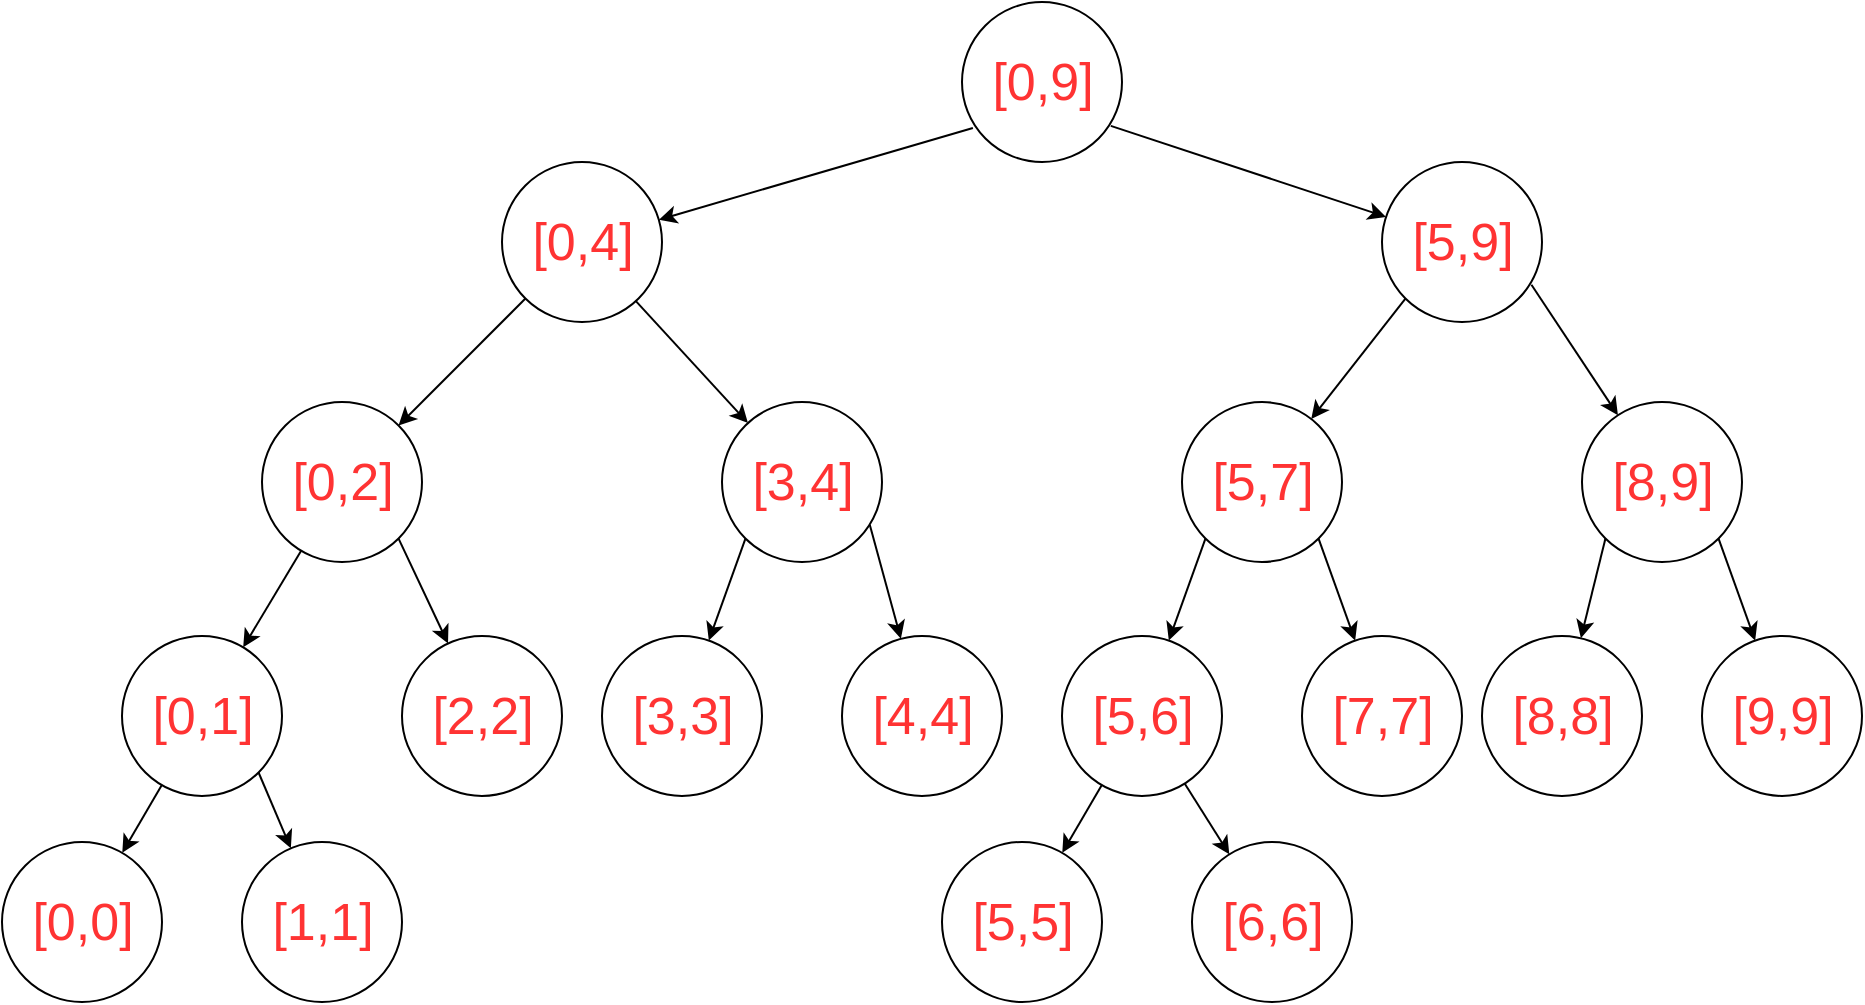 <mxfile version="18.0.5" type="device"><diagram id="ZaMH1nMQe1_7siRMgvAd" name="Page-1"><mxGraphModel dx="2048" dy="644" grid="1" gridSize="10" guides="1" tooltips="1" connect="1" arrows="1" fold="1" page="1" pageScale="1" pageWidth="827" pageHeight="1169" math="0" shadow="0"><root><mxCell id="0"/><mxCell id="1" parent="0"/><mxCell id="GDcHojl5a-N-vBzCGTgf-4" style="rounded=0;orthogonalLoop=1;jettySize=auto;html=1;exitX=0.068;exitY=0.788;exitDx=0;exitDy=0;exitPerimeter=0;" edge="1" parent="1" source="GDcHojl5a-N-vBzCGTgf-1" target="GDcHojl5a-N-vBzCGTgf-3"><mxGeometry relative="1" as="geometry"/></mxCell><mxCell id="GDcHojl5a-N-vBzCGTgf-1" value="" style="ellipse;whiteSpace=wrap;html=1;aspect=fixed;" vertex="1" parent="1"><mxGeometry x="380" y="100" width="80" height="80" as="geometry"/></mxCell><mxCell id="GDcHojl5a-N-vBzCGTgf-3" value="" style="ellipse;whiteSpace=wrap;html=1;aspect=fixed;" vertex="1" parent="1"><mxGeometry x="150" y="180" width="80" height="80" as="geometry"/></mxCell><mxCell id="GDcHojl5a-N-vBzCGTgf-5" value="" style="ellipse;whiteSpace=wrap;html=1;aspect=fixed;" vertex="1" parent="1"><mxGeometry x="590" y="180" width="80" height="80" as="geometry"/></mxCell><mxCell id="GDcHojl5a-N-vBzCGTgf-6" style="rounded=0;orthogonalLoop=1;jettySize=auto;html=1;exitX=0.93;exitY=0.774;exitDx=0;exitDy=0;exitPerimeter=0;" edge="1" parent="1" source="GDcHojl5a-N-vBzCGTgf-1" target="GDcHojl5a-N-vBzCGTgf-5"><mxGeometry relative="1" as="geometry"><mxPoint x="395.44" y="173.04" as="sourcePoint"/><mxPoint x="361.44" y="226.231" as="targetPoint"/></mxGeometry></mxCell><mxCell id="GDcHojl5a-N-vBzCGTgf-7" style="rounded=0;orthogonalLoop=1;jettySize=auto;html=1;" edge="1" parent="1" target="GDcHojl5a-N-vBzCGTgf-8" source="GDcHojl5a-N-vBzCGTgf-3"><mxGeometry relative="1" as="geometry"><mxPoint x="279.44" y="280.0" as="sourcePoint"/></mxGeometry></mxCell><mxCell id="GDcHojl5a-N-vBzCGTgf-8" value="" style="ellipse;whiteSpace=wrap;html=1;aspect=fixed;" vertex="1" parent="1"><mxGeometry x="30" y="300" width="80" height="80" as="geometry"/></mxCell><mxCell id="GDcHojl5a-N-vBzCGTgf-9" value="" style="ellipse;whiteSpace=wrap;html=1;aspect=fixed;" vertex="1" parent="1"><mxGeometry x="260" y="300" width="80" height="80" as="geometry"/></mxCell><mxCell id="GDcHojl5a-N-vBzCGTgf-10" style="rounded=0;orthogonalLoop=1;jettySize=auto;html=1;" edge="1" parent="1" target="GDcHojl5a-N-vBzCGTgf-9" source="GDcHojl5a-N-vBzCGTgf-3"><mxGeometry relative="1" as="geometry"><mxPoint x="350.08" y="283.28" as="sourcePoint"/><mxPoint x="255.44" y="343.191" as="targetPoint"/></mxGeometry></mxCell><mxCell id="GDcHojl5a-N-vBzCGTgf-11" style="rounded=0;orthogonalLoop=1;jettySize=auto;html=1;exitX=0;exitY=1;exitDx=0;exitDy=0;" edge="1" parent="1" target="GDcHojl5a-N-vBzCGTgf-12" source="GDcHojl5a-N-vBzCGTgf-5"><mxGeometry relative="1" as="geometry"><mxPoint x="495.44" y="260.0" as="sourcePoint"/></mxGeometry></mxCell><mxCell id="GDcHojl5a-N-vBzCGTgf-12" value="" style="ellipse;whiteSpace=wrap;html=1;aspect=fixed;" vertex="1" parent="1"><mxGeometry x="490" y="300" width="80" height="80" as="geometry"/></mxCell><mxCell id="GDcHojl5a-N-vBzCGTgf-13" value="" style="ellipse;whiteSpace=wrap;html=1;aspect=fixed;" vertex="1" parent="1"><mxGeometry x="690" y="300" width="80" height="80" as="geometry"/></mxCell><mxCell id="GDcHojl5a-N-vBzCGTgf-14" style="rounded=0;orthogonalLoop=1;jettySize=auto;html=1;exitX=0.934;exitY=0.767;exitDx=0;exitDy=0;exitPerimeter=0;" edge="1" parent="1" target="GDcHojl5a-N-vBzCGTgf-13" source="GDcHojl5a-N-vBzCGTgf-5"><mxGeometry relative="1" as="geometry"><mxPoint x="566.08" y="263.28" as="sourcePoint"/><mxPoint x="471.44" y="323.191" as="targetPoint"/></mxGeometry></mxCell><mxCell id="GDcHojl5a-N-vBzCGTgf-15" value="&lt;font color=&quot;#ff3333&quot; style=&quot;font-size: 26px;&quot;&gt;[0,9]&lt;/font&gt;" style="text;html=1;resizable=0;autosize=1;align=center;verticalAlign=middle;points=[];fillColor=none;strokeColor=none;rounded=0;" vertex="1" parent="1"><mxGeometry x="385" y="130" width="70" height="20" as="geometry"/></mxCell><mxCell id="GDcHojl5a-N-vBzCGTgf-16" style="rounded=0;orthogonalLoop=1;jettySize=auto;html=1;" edge="1" parent="1" target="GDcHojl5a-N-vBzCGTgf-17" source="GDcHojl5a-N-vBzCGTgf-8"><mxGeometry relative="1" as="geometry"><mxPoint x="55.44" y="370" as="sourcePoint"/></mxGeometry></mxCell><mxCell id="GDcHojl5a-N-vBzCGTgf-49" style="edgeStyle=none;rounded=0;orthogonalLoop=1;jettySize=auto;html=1;fontSize=26;fontColor=#FF3333;" edge="1" parent="1" source="GDcHojl5a-N-vBzCGTgf-17" target="GDcHojl5a-N-vBzCGTgf-47"><mxGeometry relative="1" as="geometry"/></mxCell><mxCell id="GDcHojl5a-N-vBzCGTgf-17" value="&lt;span style=&quot;color: rgba(0, 0, 0, 0); font-family: monospace; font-size: 0px; text-align: start;&quot;&gt;%3CmxGraphModel%3E%3Croot%3E%3CmxCell%20id%3D%220%22%2F%3E%3CmxCell%20id%3D%221%22%20parent%3D%220%22%2F%3E%3CmxCell%20id%3D%222%22%20value%3D%22%26lt%3Bfont%20color%3D%26quot%3B%23ff3333%26quot%3B%20style%3D%26quot%3Bfont-size%3A%2026px%3B%26quot%3B%26gt%3B%5B0%2C9%5D%26lt%3B%2Ffont%26gt%3B%22%20style%3D%22text%3Bhtml%3D1%3Bresizable%3D0%3Bautosize%3D1%3Balign%3Dcenter%3BverticalAlign%3Dmiddle%3Bpoints%3D%5B%5D%3BfillColor%3Dnone%3BstrokeColor%3Dnone%3Brounded%3D0%3B%22%20vertex%3D%221%22%20parent%3D%221%22%3E%3CmxGeometry%20x%3D%22385%22%20y%3D%22130%22%20width%3D%2270%22%20height%3D%2220%22%20as%3D%22geometry%22%2F%3E%3C%2FmxCell%3E%3C%2Froot%3E%3C%2FmxGraphModel%3E&lt;/span&gt;" style="ellipse;whiteSpace=wrap;html=1;aspect=fixed;" vertex="1" parent="1"><mxGeometry x="-40" y="416.96" width="80" height="80" as="geometry"/></mxCell><mxCell id="GDcHojl5a-N-vBzCGTgf-18" value="" style="ellipse;whiteSpace=wrap;html=1;aspect=fixed;" vertex="1" parent="1"><mxGeometry x="100" y="416.96" width="80" height="80" as="geometry"/></mxCell><mxCell id="GDcHojl5a-N-vBzCGTgf-19" style="rounded=0;orthogonalLoop=1;jettySize=auto;html=1;exitX=1;exitY=1;exitDx=0;exitDy=0;" edge="1" parent="1" target="GDcHojl5a-N-vBzCGTgf-18" source="GDcHojl5a-N-vBzCGTgf-8"><mxGeometry relative="1" as="geometry"><mxPoint x="126.08" y="373.28" as="sourcePoint"/><mxPoint x="31.44" y="433.191" as="targetPoint"/></mxGeometry></mxCell><mxCell id="GDcHojl5a-N-vBzCGTgf-20" style="rounded=0;orthogonalLoop=1;jettySize=auto;html=1;exitX=0;exitY=1;exitDx=0;exitDy=0;" edge="1" parent="1" target="GDcHojl5a-N-vBzCGTgf-21" source="GDcHojl5a-N-vBzCGTgf-9"><mxGeometry relative="1" as="geometry"><mxPoint x="305.44" y="380.0" as="sourcePoint"/></mxGeometry></mxCell><mxCell id="GDcHojl5a-N-vBzCGTgf-21" value="" style="ellipse;whiteSpace=wrap;html=1;aspect=fixed;" vertex="1" parent="1"><mxGeometry x="200" y="416.96" width="80" height="80" as="geometry"/></mxCell><mxCell id="GDcHojl5a-N-vBzCGTgf-22" value="" style="ellipse;whiteSpace=wrap;html=1;aspect=fixed;" vertex="1" parent="1"><mxGeometry x="320" y="416.96" width="80" height="80" as="geometry"/></mxCell><mxCell id="GDcHojl5a-N-vBzCGTgf-23" style="rounded=0;orthogonalLoop=1;jettySize=auto;html=1;exitX=0.924;exitY=0.769;exitDx=0;exitDy=0;exitPerimeter=0;" edge="1" parent="1" target="GDcHojl5a-N-vBzCGTgf-22" source="GDcHojl5a-N-vBzCGTgf-9"><mxGeometry relative="1" as="geometry"><mxPoint x="360" y="370" as="sourcePoint"/><mxPoint x="281.44" y="443.191" as="targetPoint"/></mxGeometry></mxCell><mxCell id="GDcHojl5a-N-vBzCGTgf-24" style="rounded=0;orthogonalLoop=1;jettySize=auto;html=1;exitX=0;exitY=1;exitDx=0;exitDy=0;" edge="1" parent="1" target="GDcHojl5a-N-vBzCGTgf-25" source="GDcHojl5a-N-vBzCGTgf-12"><mxGeometry relative="1" as="geometry"><mxPoint x="525.44" y="380.0" as="sourcePoint"/></mxGeometry></mxCell><mxCell id="GDcHojl5a-N-vBzCGTgf-54" style="edgeStyle=none;rounded=0;orthogonalLoop=1;jettySize=auto;html=1;fontSize=26;fontColor=#FF3333;" edge="1" parent="1" source="GDcHojl5a-N-vBzCGTgf-25" target="GDcHojl5a-N-vBzCGTgf-51"><mxGeometry relative="1" as="geometry"/></mxCell><mxCell id="GDcHojl5a-N-vBzCGTgf-56" style="edgeStyle=none;rounded=0;orthogonalLoop=1;jettySize=auto;html=1;fontSize=26;fontColor=#FF3333;" edge="1" parent="1" source="GDcHojl5a-N-vBzCGTgf-25" target="GDcHojl5a-N-vBzCGTgf-52"><mxGeometry relative="1" as="geometry"/></mxCell><mxCell id="GDcHojl5a-N-vBzCGTgf-25" value="" style="ellipse;whiteSpace=wrap;html=1;aspect=fixed;" vertex="1" parent="1"><mxGeometry x="430" y="416.96" width="80" height="80" as="geometry"/></mxCell><mxCell id="GDcHojl5a-N-vBzCGTgf-26" value="" style="ellipse;whiteSpace=wrap;html=1;aspect=fixed;" vertex="1" parent="1"><mxGeometry x="550" y="416.96" width="80" height="80" as="geometry"/></mxCell><mxCell id="GDcHojl5a-N-vBzCGTgf-27" style="rounded=0;orthogonalLoop=1;jettySize=auto;html=1;exitX=1;exitY=1;exitDx=0;exitDy=0;" edge="1" parent="1" target="GDcHojl5a-N-vBzCGTgf-26" source="GDcHojl5a-N-vBzCGTgf-12"><mxGeometry relative="1" as="geometry"><mxPoint x="596.08" y="383.28" as="sourcePoint"/><mxPoint x="501.44" y="443.191" as="targetPoint"/></mxGeometry></mxCell><mxCell id="GDcHojl5a-N-vBzCGTgf-29" style="rounded=0;orthogonalLoop=1;jettySize=auto;html=1;exitX=0;exitY=1;exitDx=0;exitDy=0;" edge="1" parent="1" target="GDcHojl5a-N-vBzCGTgf-30" source="GDcHojl5a-N-vBzCGTgf-13"><mxGeometry relative="1" as="geometry"><mxPoint x="745.44" y="370.0" as="sourcePoint"/></mxGeometry></mxCell><mxCell id="GDcHojl5a-N-vBzCGTgf-30" value="" style="ellipse;whiteSpace=wrap;html=1;aspect=fixed;" vertex="1" parent="1"><mxGeometry x="640" y="416.96" width="80" height="80" as="geometry"/></mxCell><mxCell id="GDcHojl5a-N-vBzCGTgf-31" value="" style="ellipse;whiteSpace=wrap;html=1;aspect=fixed;" vertex="1" parent="1"><mxGeometry x="750" y="416.96" width="80" height="80" as="geometry"/></mxCell><mxCell id="GDcHojl5a-N-vBzCGTgf-32" style="rounded=0;orthogonalLoop=1;jettySize=auto;html=1;exitX=1;exitY=1;exitDx=0;exitDy=0;" edge="1" parent="1" target="GDcHojl5a-N-vBzCGTgf-31" source="GDcHojl5a-N-vBzCGTgf-13"><mxGeometry relative="1" as="geometry"><mxPoint x="816.08" y="373.28" as="sourcePoint"/><mxPoint x="721.44" y="433.191" as="targetPoint"/></mxGeometry></mxCell><mxCell id="GDcHojl5a-N-vBzCGTgf-33" value="&lt;font color=&quot;#ff3333&quot; style=&quot;font-size: 26px;&quot;&gt;[0,4]&lt;/font&gt;" style="text;html=1;resizable=0;autosize=1;align=center;verticalAlign=middle;points=[];fillColor=none;strokeColor=none;rounded=0;" vertex="1" parent="1"><mxGeometry x="155" y="210" width="70" height="20" as="geometry"/></mxCell><mxCell id="GDcHojl5a-N-vBzCGTgf-34" value="&lt;font color=&quot;#ff3333&quot; style=&quot;font-size: 26px;&quot;&gt;[0,2]&lt;/font&gt;" style="text;html=1;resizable=0;autosize=1;align=center;verticalAlign=middle;points=[];fillColor=none;strokeColor=none;rounded=0;" vertex="1" parent="1"><mxGeometry x="35" y="330" width="70" height="20" as="geometry"/></mxCell><mxCell id="GDcHojl5a-N-vBzCGTgf-50" style="edgeStyle=none;rounded=0;orthogonalLoop=1;jettySize=auto;html=1;fontSize=26;fontColor=#FF3333;exitX=1;exitY=1;exitDx=0;exitDy=0;" edge="1" parent="1" source="GDcHojl5a-N-vBzCGTgf-17" target="GDcHojl5a-N-vBzCGTgf-48"><mxGeometry relative="1" as="geometry"><mxPoint x="40" y="490" as="sourcePoint"/></mxGeometry></mxCell><mxCell id="GDcHojl5a-N-vBzCGTgf-35" value="&lt;font color=&quot;#ff3333&quot; style=&quot;font-size: 26px;&quot;&gt;[0,1]&lt;/font&gt;" style="text;html=1;resizable=0;autosize=1;align=center;verticalAlign=middle;points=[];fillColor=none;strokeColor=none;rounded=0;" vertex="1" parent="1"><mxGeometry x="-35" y="446.96" width="70" height="20" as="geometry"/></mxCell><mxCell id="GDcHojl5a-N-vBzCGTgf-36" value="&lt;font color=&quot;#ff3333&quot; style=&quot;font-size: 26px;&quot;&gt;[2,2]&lt;/font&gt;" style="text;html=1;resizable=0;autosize=1;align=center;verticalAlign=middle;points=[];fillColor=none;strokeColor=none;rounded=0;" vertex="1" parent="1"><mxGeometry x="105" y="446.96" width="70" height="20" as="geometry"/></mxCell><mxCell id="GDcHojl5a-N-vBzCGTgf-37" value="&lt;font color=&quot;#ff3333&quot; style=&quot;font-size: 26px;&quot;&gt;[3,4]&lt;/font&gt;" style="text;html=1;resizable=0;autosize=1;align=center;verticalAlign=middle;points=[];fillColor=none;strokeColor=none;rounded=0;" vertex="1" parent="1"><mxGeometry x="265" y="330" width="70" height="20" as="geometry"/></mxCell><mxCell id="GDcHojl5a-N-vBzCGTgf-38" value="&lt;font color=&quot;#ff3333&quot; style=&quot;font-size: 26px;&quot;&gt;[3,3]&lt;/font&gt;" style="text;html=1;resizable=0;autosize=1;align=center;verticalAlign=middle;points=[];fillColor=none;strokeColor=none;rounded=0;" vertex="1" parent="1"><mxGeometry x="205" y="446.96" width="70" height="20" as="geometry"/></mxCell><mxCell id="GDcHojl5a-N-vBzCGTgf-39" value="&lt;font color=&quot;#ff3333&quot; style=&quot;font-size: 26px;&quot;&gt;[4,4]&lt;/font&gt;" style="text;html=1;resizable=0;autosize=1;align=center;verticalAlign=middle;points=[];fillColor=none;strokeColor=none;rounded=0;" vertex="1" parent="1"><mxGeometry x="325" y="446.96" width="70" height="20" as="geometry"/></mxCell><mxCell id="GDcHojl5a-N-vBzCGTgf-40" value="&lt;font color=&quot;#ff3333&quot; style=&quot;font-size: 26px;&quot;&gt;[5,9]&lt;/font&gt;" style="text;html=1;resizable=0;autosize=1;align=center;verticalAlign=middle;points=[];fillColor=none;strokeColor=none;rounded=0;" vertex="1" parent="1"><mxGeometry x="595" y="210" width="70" height="20" as="geometry"/></mxCell><mxCell id="GDcHojl5a-N-vBzCGTgf-41" value="&lt;font color=&quot;#ff3333&quot; style=&quot;font-size: 26px;&quot;&gt;[5,7]&lt;/font&gt;" style="text;html=1;resizable=0;autosize=1;align=center;verticalAlign=middle;points=[];fillColor=none;strokeColor=none;rounded=0;" vertex="1" parent="1"><mxGeometry x="495" y="330" width="70" height="20" as="geometry"/></mxCell><mxCell id="GDcHojl5a-N-vBzCGTgf-42" value="&lt;font color=&quot;#ff3333&quot; style=&quot;font-size: 26px;&quot;&gt;[8,9]&lt;/font&gt;" style="text;html=1;resizable=0;autosize=1;align=center;verticalAlign=middle;points=[];fillColor=none;strokeColor=none;rounded=0;" vertex="1" parent="1"><mxGeometry x="695" y="330" width="70" height="20" as="geometry"/></mxCell><mxCell id="GDcHojl5a-N-vBzCGTgf-43" value="&lt;font color=&quot;#ff3333&quot; style=&quot;font-size: 26px;&quot;&gt;[5,6]&lt;/font&gt;" style="text;html=1;resizable=0;autosize=1;align=center;verticalAlign=middle;points=[];fillColor=none;strokeColor=none;rounded=0;" vertex="1" parent="1"><mxGeometry x="435" y="446.96" width="70" height="20" as="geometry"/></mxCell><mxCell id="GDcHojl5a-N-vBzCGTgf-44" value="&lt;font color=&quot;#ff3333&quot; style=&quot;font-size: 26px;&quot;&gt;[7,7]&lt;/font&gt;" style="text;html=1;resizable=0;autosize=1;align=center;verticalAlign=middle;points=[];fillColor=none;strokeColor=none;rounded=0;" vertex="1" parent="1"><mxGeometry x="555" y="446.96" width="70" height="20" as="geometry"/></mxCell><mxCell id="GDcHojl5a-N-vBzCGTgf-45" value="&lt;font color=&quot;#ff3333&quot; style=&quot;font-size: 26px;&quot;&gt;[8,8]&lt;/font&gt;" style="text;html=1;resizable=0;autosize=1;align=center;verticalAlign=middle;points=[];fillColor=none;strokeColor=none;rounded=0;" vertex="1" parent="1"><mxGeometry x="645" y="446.96" width="70" height="20" as="geometry"/></mxCell><mxCell id="GDcHojl5a-N-vBzCGTgf-46" value="&lt;font color=&quot;#ff3333&quot; style=&quot;font-size: 26px;&quot;&gt;[9,9]&lt;/font&gt;" style="text;html=1;resizable=0;autosize=1;align=center;verticalAlign=middle;points=[];fillColor=none;strokeColor=none;rounded=0;" vertex="1" parent="1"><mxGeometry x="755" y="446.96" width="70" height="20" as="geometry"/></mxCell><mxCell id="GDcHojl5a-N-vBzCGTgf-47" value="" style="ellipse;whiteSpace=wrap;html=1;aspect=fixed;" vertex="1" parent="1"><mxGeometry x="-100" y="520" width="80" height="80" as="geometry"/></mxCell><mxCell id="GDcHojl5a-N-vBzCGTgf-48" value="" style="ellipse;whiteSpace=wrap;html=1;aspect=fixed;" vertex="1" parent="1"><mxGeometry x="20" y="520" width="80" height="80" as="geometry"/></mxCell><mxCell id="GDcHojl5a-N-vBzCGTgf-51" value="" style="ellipse;whiteSpace=wrap;html=1;aspect=fixed;" vertex="1" parent="1"><mxGeometry x="370" y="520" width="80" height="80" as="geometry"/></mxCell><mxCell id="GDcHojl5a-N-vBzCGTgf-52" value="" style="ellipse;whiteSpace=wrap;html=1;aspect=fixed;" vertex="1" parent="1"><mxGeometry x="495" y="520" width="80" height="80" as="geometry"/></mxCell><mxCell id="GDcHojl5a-N-vBzCGTgf-57" value="&lt;font color=&quot;#ff3333&quot; style=&quot;font-size: 26px;&quot;&gt;[0,0]&lt;/font&gt;" style="text;html=1;resizable=0;autosize=1;align=center;verticalAlign=middle;points=[];fillColor=none;strokeColor=none;rounded=0;" vertex="1" parent="1"><mxGeometry x="-95" y="550" width="70" height="20" as="geometry"/></mxCell><mxCell id="GDcHojl5a-N-vBzCGTgf-58" value="&lt;font color=&quot;#ff3333&quot; style=&quot;font-size: 26px;&quot;&gt;[1,1]&lt;/font&gt;" style="text;html=1;resizable=0;autosize=1;align=center;verticalAlign=middle;points=[];fillColor=none;strokeColor=none;rounded=0;" vertex="1" parent="1"><mxGeometry x="25" y="550" width="70" height="20" as="geometry"/></mxCell><mxCell id="GDcHojl5a-N-vBzCGTgf-59" value="&lt;font color=&quot;#ff3333&quot; style=&quot;font-size: 26px;&quot;&gt;[5,5]&lt;/font&gt;" style="text;html=1;resizable=0;autosize=1;align=center;verticalAlign=middle;points=[];fillColor=none;strokeColor=none;rounded=0;" vertex="1" parent="1"><mxGeometry x="375" y="550" width="70" height="20" as="geometry"/></mxCell><mxCell id="GDcHojl5a-N-vBzCGTgf-60" value="&lt;font color=&quot;#ff3333&quot; style=&quot;font-size: 26px;&quot;&gt;[6,6]&lt;/font&gt;" style="text;html=1;resizable=0;autosize=1;align=center;verticalAlign=middle;points=[];fillColor=none;strokeColor=none;rounded=0;" vertex="1" parent="1"><mxGeometry x="500" y="550" width="70" height="20" as="geometry"/></mxCell></root></mxGraphModel></diagram></mxfile>